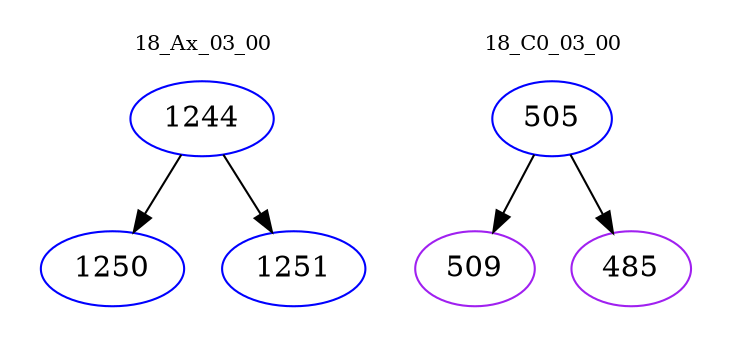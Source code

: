 digraph{
subgraph cluster_0 {
color = white
label = "18_Ax_03_00";
fontsize=10;
T0_1244 [label="1244", color="blue"]
T0_1244 -> T0_1250 [color="black"]
T0_1250 [label="1250", color="blue"]
T0_1244 -> T0_1251 [color="black"]
T0_1251 [label="1251", color="blue"]
}
subgraph cluster_1 {
color = white
label = "18_C0_03_00";
fontsize=10;
T1_505 [label="505", color="blue"]
T1_505 -> T1_509 [color="black"]
T1_509 [label="509", color="purple"]
T1_505 -> T1_485 [color="black"]
T1_485 [label="485", color="purple"]
}
}
